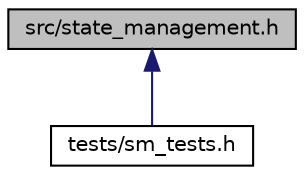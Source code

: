 digraph "src/state_management.h"
{
 // LATEX_PDF_SIZE
  edge [fontname="Helvetica",fontsize="10",labelfontname="Helvetica",labelfontsize="10"];
  node [fontname="Helvetica",fontsize="10",shape=record];
  Node1 [label="src/state_management.h",height=0.2,width=0.4,color="black", fillcolor="grey75", style="filled", fontcolor="black",tooltip="State Management main header file."];
  Node1 -> Node2 [dir="back",color="midnightblue",fontsize="10",style="solid"];
  Node2 [label="tests/sm_tests.h",height=0.2,width=0.4,color="black", fillcolor="white", style="filled",URL="$sm__tests_8h.html",tooltip="Header with text fixture and basic includes for SM tests."];
}
